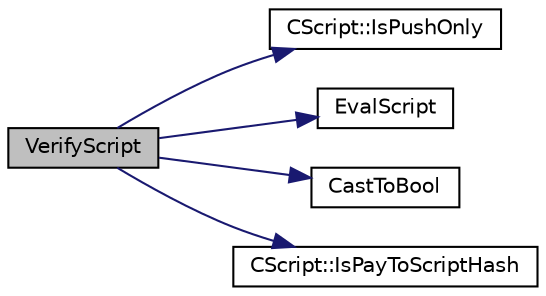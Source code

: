 digraph "VerifyScript"
{
  edge [fontname="Helvetica",fontsize="10",labelfontname="Helvetica",labelfontsize="10"];
  node [fontname="Helvetica",fontsize="10",shape=record];
  rankdir="LR";
  Node23 [label="VerifyScript",height=0.2,width=0.4,color="black", fillcolor="grey75", style="filled", fontcolor="black"];
  Node23 -> Node24 [color="midnightblue",fontsize="10",style="solid",fontname="Helvetica"];
  Node24 [label="CScript::IsPushOnly",height=0.2,width=0.4,color="black", fillcolor="white", style="filled",URL="$class_c_script.html#a090905f875fa5a40e616b319de8e973f",tooltip="Called by IsStandardTx and P2SH/BIP62 VerifyScript (which makes it consensus-critical). "];
  Node23 -> Node25 [color="midnightblue",fontsize="10",style="solid",fontname="Helvetica"];
  Node25 [label="EvalScript",height=0.2,width=0.4,color="black", fillcolor="white", style="filled",URL="$interpreter_8cpp.html#ac4771aca705bf2383b2777e36055b7f4"];
  Node23 -> Node26 [color="midnightblue",fontsize="10",style="solid",fontname="Helvetica"];
  Node26 [label="CastToBool",height=0.2,width=0.4,color="black", fillcolor="white", style="filled",URL="$interpreter_8cpp.html#a43bc2157638b796f2e3144963e00db34"];
  Node23 -> Node27 [color="midnightblue",fontsize="10",style="solid",fontname="Helvetica"];
  Node27 [label="CScript::IsPayToScriptHash",height=0.2,width=0.4,color="black", fillcolor="white", style="filled",URL="$class_c_script.html#a0c3729c606d318923dc06f95d85a0971"];
}
